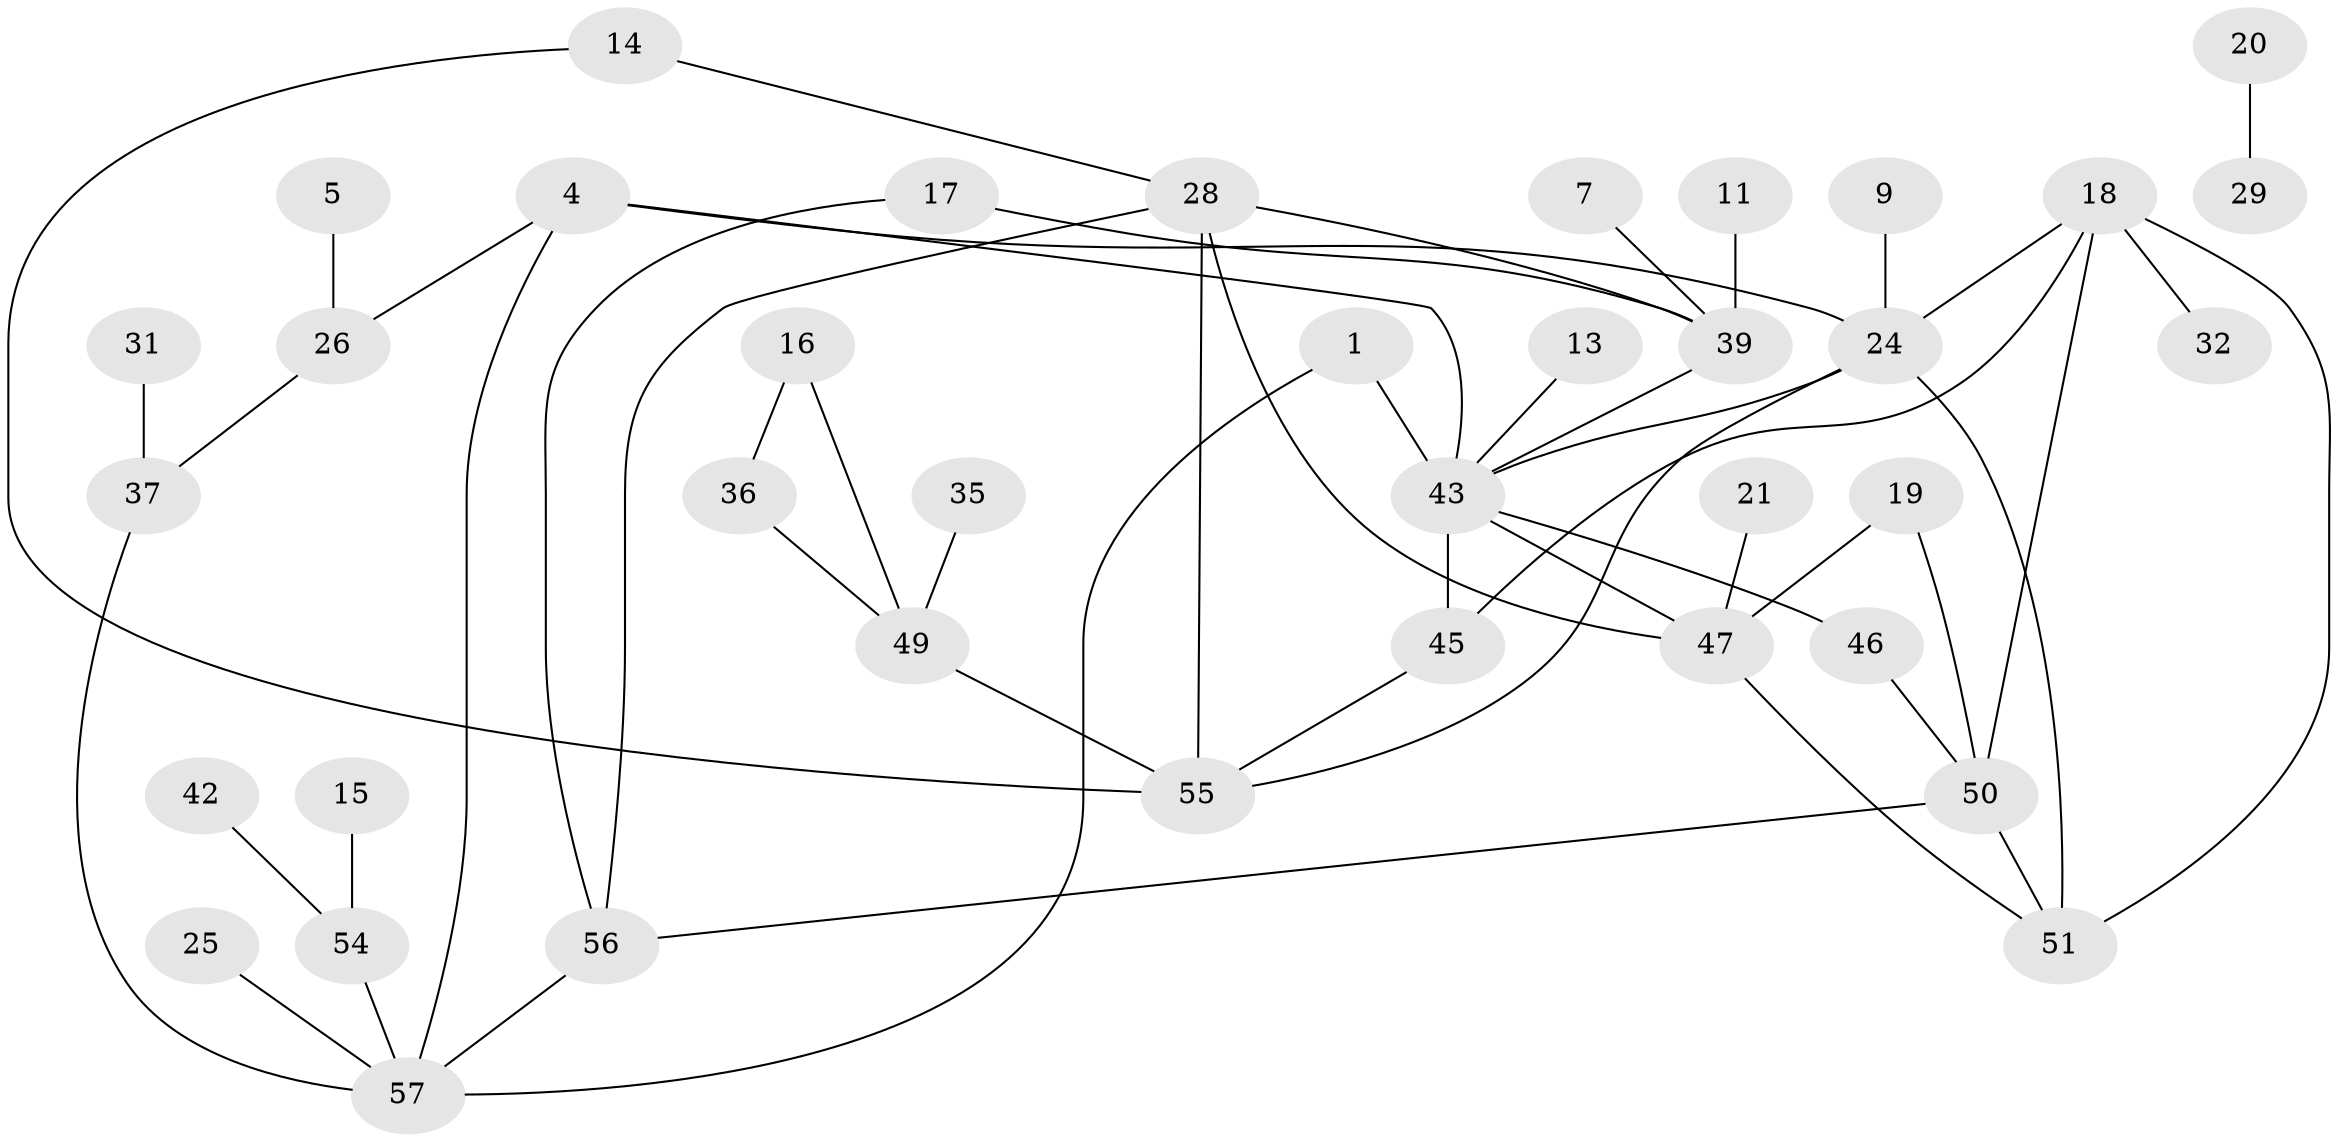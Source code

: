 // original degree distribution, {4: 0.07017543859649122, 2: 0.24561403508771928, 0: 0.14035087719298245, 1: 0.2894736842105263, 3: 0.19298245614035087, 5: 0.043859649122807015, 6: 0.017543859649122806}
// Generated by graph-tools (version 1.1) at 2025/25/03/09/25 03:25:16]
// undirected, 38 vertices, 53 edges
graph export_dot {
graph [start="1"]
  node [color=gray90,style=filled];
  1;
  4;
  5;
  7;
  9;
  11;
  13;
  14;
  15;
  16;
  17;
  18;
  19;
  20;
  21;
  24;
  25;
  26;
  28;
  29;
  31;
  32;
  35;
  36;
  37;
  39;
  42;
  43;
  45;
  46;
  47;
  49;
  50;
  51;
  54;
  55;
  56;
  57;
  1 -- 43 [weight=1.0];
  1 -- 57 [weight=1.0];
  4 -- 24 [weight=1.0];
  4 -- 26 [weight=1.0];
  4 -- 43 [weight=1.0];
  4 -- 57 [weight=1.0];
  5 -- 26 [weight=1.0];
  7 -- 39 [weight=1.0];
  9 -- 24 [weight=1.0];
  11 -- 39 [weight=1.0];
  13 -- 43 [weight=1.0];
  14 -- 28 [weight=1.0];
  14 -- 55 [weight=1.0];
  15 -- 54 [weight=1.0];
  16 -- 36 [weight=1.0];
  16 -- 49 [weight=1.0];
  17 -- 39 [weight=1.0];
  17 -- 56 [weight=1.0];
  18 -- 24 [weight=1.0];
  18 -- 32 [weight=1.0];
  18 -- 45 [weight=1.0];
  18 -- 50 [weight=1.0];
  18 -- 51 [weight=1.0];
  19 -- 47 [weight=1.0];
  19 -- 50 [weight=1.0];
  20 -- 29 [weight=1.0];
  21 -- 47 [weight=1.0];
  24 -- 43 [weight=1.0];
  24 -- 51 [weight=1.0];
  24 -- 55 [weight=1.0];
  25 -- 57 [weight=1.0];
  26 -- 37 [weight=1.0];
  28 -- 39 [weight=1.0];
  28 -- 47 [weight=2.0];
  28 -- 55 [weight=1.0];
  28 -- 56 [weight=1.0];
  31 -- 37 [weight=1.0];
  35 -- 49 [weight=1.0];
  36 -- 49 [weight=1.0];
  37 -- 57 [weight=1.0];
  39 -- 43 [weight=1.0];
  42 -- 54 [weight=1.0];
  43 -- 45 [weight=2.0];
  43 -- 46 [weight=1.0];
  43 -- 47 [weight=1.0];
  45 -- 55 [weight=1.0];
  46 -- 50 [weight=1.0];
  47 -- 51 [weight=1.0];
  49 -- 55 [weight=1.0];
  50 -- 51 [weight=1.0];
  50 -- 56 [weight=1.0];
  54 -- 57 [weight=1.0];
  56 -- 57 [weight=1.0];
}
